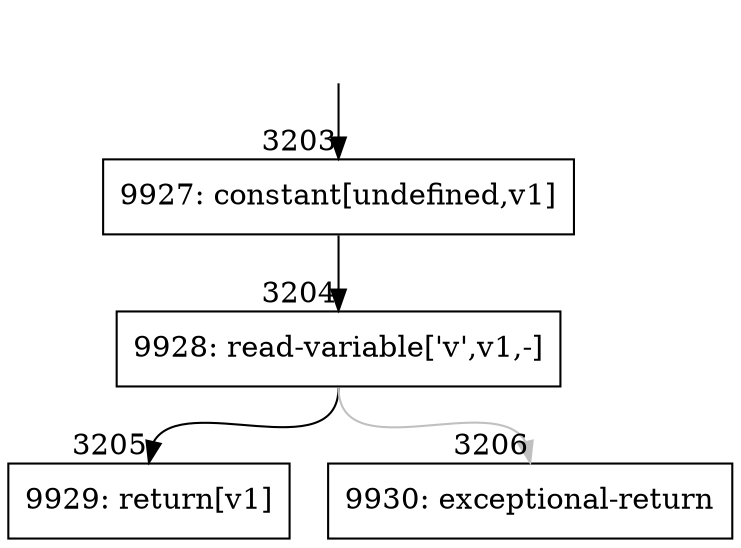 digraph {
rankdir="TD"
BB_entry297[shape=none,label=""];
BB_entry297 -> BB3203 [tailport=s, headport=n, headlabel="    3203"]
BB3203 [shape=record label="{9927: constant[undefined,v1]}" ] 
BB3203 -> BB3204 [tailport=s, headport=n, headlabel="      3204"]
BB3204 [shape=record label="{9928: read-variable['v',v1,-]}" ] 
BB3204 -> BB3205 [tailport=s, headport=n, headlabel="      3205"]
BB3204 -> BB3206 [tailport=s, headport=n, color=gray, headlabel="      3206"]
BB3205 [shape=record label="{9929: return[v1]}" ] 
BB3206 [shape=record label="{9930: exceptional-return}" ] 
//#$~ 1918
}

